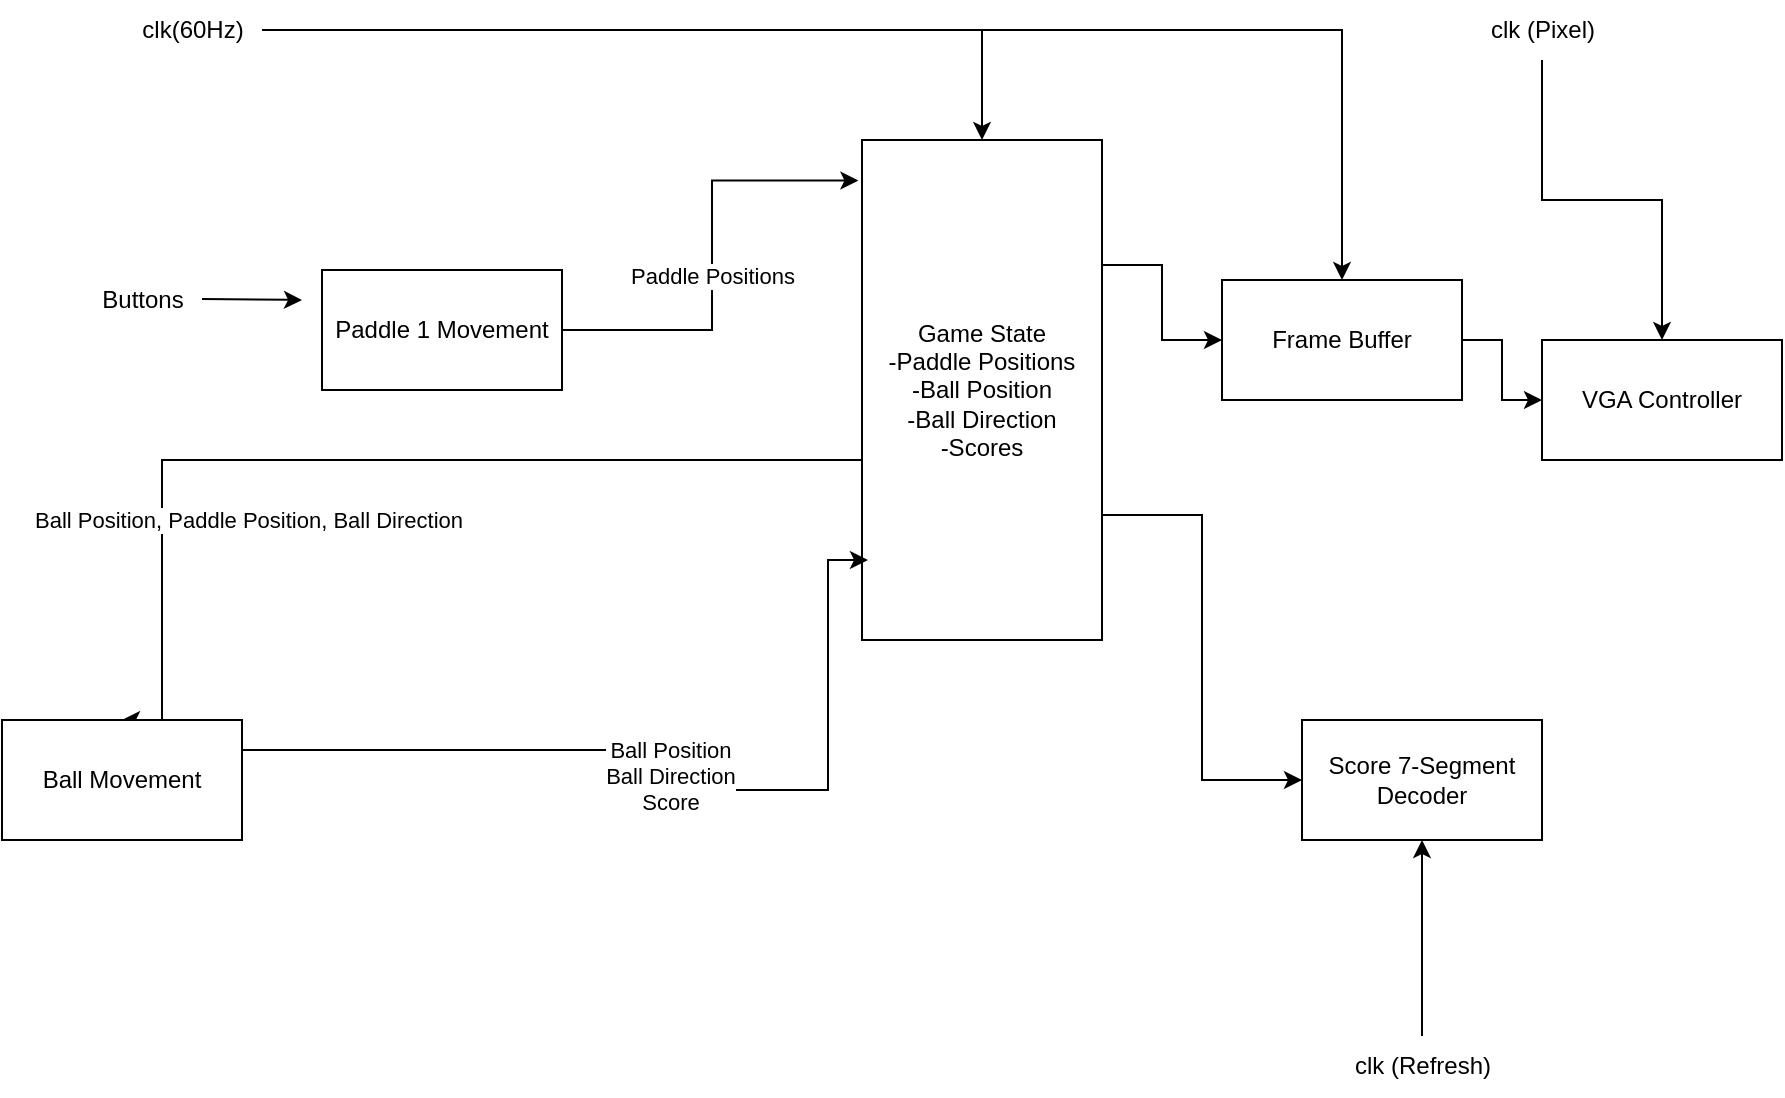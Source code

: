 <mxfile version="24.9.1">
  <diagram name="Page-1" id="9zEPuBYHzLMfpYoP8tei">
    <mxGraphModel dx="2187" dy="676" grid="1" gridSize="10" guides="1" tooltips="1" connect="1" arrows="1" fold="1" page="1" pageScale="1" pageWidth="850" pageHeight="1100" math="0" shadow="0">
      <root>
        <mxCell id="0" />
        <mxCell id="1" parent="0" />
        <mxCell id="PjGVX1B-gfmGvaNTaWBH-12" style="edgeStyle=orthogonalEdgeStyle;rounded=0;orthogonalLoop=1;jettySize=auto;html=1;exitX=0;exitY=0.75;exitDx=0;exitDy=0;entryX=0.5;entryY=0;entryDx=0;entryDy=0;" parent="1" source="8NGVP5KOTLm1defEfAbh-1" target="8NGVP5KOTLm1defEfAbh-3" edge="1">
          <mxGeometry relative="1" as="geometry">
            <Array as="points">
              <mxPoint x="400" y="310" />
              <mxPoint x="50" y="310" />
            </Array>
          </mxGeometry>
        </mxCell>
        <mxCell id="PjGVX1B-gfmGvaNTaWBH-13" value="Ball Position, Paddle Position, Ball Direction" style="edgeLabel;html=1;align=center;verticalAlign=middle;resizable=0;points=[];" parent="PjGVX1B-gfmGvaNTaWBH-12" vertex="1" connectable="0">
          <mxGeometry x="0.248" y="-1" relative="1" as="geometry">
            <mxPoint x="-6" y="31" as="offset" />
          </mxGeometry>
        </mxCell>
        <mxCell id="PjGVX1B-gfmGvaNTaWBH-19" style="edgeStyle=orthogonalEdgeStyle;rounded=0;orthogonalLoop=1;jettySize=auto;html=1;exitX=1;exitY=0.25;exitDx=0;exitDy=0;entryX=0;entryY=0.5;entryDx=0;entryDy=0;" parent="1" source="8NGVP5KOTLm1defEfAbh-1" target="PjGVX1B-gfmGvaNTaWBH-3" edge="1">
          <mxGeometry relative="1" as="geometry" />
        </mxCell>
        <mxCell id="PjGVX1B-gfmGvaNTaWBH-21" style="edgeStyle=orthogonalEdgeStyle;rounded=0;orthogonalLoop=1;jettySize=auto;html=1;exitX=1;exitY=0.75;exitDx=0;exitDy=0;entryX=0;entryY=0.5;entryDx=0;entryDy=0;" parent="1" source="8NGVP5KOTLm1defEfAbh-1" target="8NGVP5KOTLm1defEfAbh-5" edge="1">
          <mxGeometry relative="1" as="geometry" />
        </mxCell>
        <mxCell id="8NGVP5KOTLm1defEfAbh-1" value="Game State&lt;div&gt;-Paddle Positions&lt;/div&gt;&lt;div&gt;-Ball Position&lt;/div&gt;&lt;div&gt;-Ball Direction&lt;/div&gt;&lt;div&gt;-Scores&lt;/div&gt;" style="rounded=0;whiteSpace=wrap;html=1;" parent="1" vertex="1">
          <mxGeometry x="400" y="150" width="120" height="250" as="geometry" />
        </mxCell>
        <mxCell id="8NGVP5KOTLm1defEfAbh-2" value="Paddle 1 Movement" style="rounded=0;whiteSpace=wrap;html=1;" parent="1" vertex="1">
          <mxGeometry x="130" y="215" width="120" height="60" as="geometry" />
        </mxCell>
        <mxCell id="8NGVP5KOTLm1defEfAbh-3" value="Ball Movement" style="whiteSpace=wrap;html=1;" parent="1" vertex="1">
          <mxGeometry x="-30" y="440" width="120" height="60" as="geometry" />
        </mxCell>
        <mxCell id="8NGVP5KOTLm1defEfAbh-4" value="VGA Controller" style="whiteSpace=wrap;html=1;" parent="1" vertex="1">
          <mxGeometry x="740" y="250" width="120" height="60" as="geometry" />
        </mxCell>
        <mxCell id="8NGVP5KOTLm1defEfAbh-5" value="Score 7-Segment Decoder" style="whiteSpace=wrap;html=1;" parent="1" vertex="1">
          <mxGeometry x="620" y="440" width="120" height="60" as="geometry" />
        </mxCell>
        <mxCell id="PjGVX1B-gfmGvaNTaWBH-1" value="" style="endArrow=classic;html=1;rounded=0;" parent="1" edge="1">
          <mxGeometry width="50" height="50" relative="1" as="geometry">
            <mxPoint x="70" y="229.5" as="sourcePoint" />
            <mxPoint x="120" y="230" as="targetPoint" />
          </mxGeometry>
        </mxCell>
        <mxCell id="PjGVX1B-gfmGvaNTaWBH-2" value="Buttons" style="text;html=1;align=center;verticalAlign=middle;resizable=0;points=[];autosize=1;strokeColor=none;fillColor=none;" parent="1" vertex="1">
          <mxGeometry x="10" y="215" width="60" height="30" as="geometry" />
        </mxCell>
        <mxCell id="PjGVX1B-gfmGvaNTaWBH-20" style="edgeStyle=orthogonalEdgeStyle;rounded=0;orthogonalLoop=1;jettySize=auto;html=1;exitX=1;exitY=0.5;exitDx=0;exitDy=0;" parent="1" source="PjGVX1B-gfmGvaNTaWBH-3" target="8NGVP5KOTLm1defEfAbh-4" edge="1">
          <mxGeometry relative="1" as="geometry" />
        </mxCell>
        <mxCell id="PjGVX1B-gfmGvaNTaWBH-3" value="Frame Buffer" style="whiteSpace=wrap;html=1;" parent="1" vertex="1">
          <mxGeometry x="580" y="220" width="120" height="60" as="geometry" />
        </mxCell>
        <mxCell id="PjGVX1B-gfmGvaNTaWBH-8" style="edgeStyle=orthogonalEdgeStyle;rounded=0;orthogonalLoop=1;jettySize=auto;html=1;exitX=1;exitY=0.5;exitDx=0;exitDy=0;entryX=-0.015;entryY=0.081;entryDx=0;entryDy=0;entryPerimeter=0;" parent="1" source="8NGVP5KOTLm1defEfAbh-2" target="8NGVP5KOTLm1defEfAbh-1" edge="1">
          <mxGeometry relative="1" as="geometry">
            <mxPoint x="390" y="210" as="targetPoint" />
          </mxGeometry>
        </mxCell>
        <mxCell id="PjGVX1B-gfmGvaNTaWBH-9" value="Paddle Positions" style="edgeLabel;html=1;align=center;verticalAlign=middle;resizable=0;points=[];" parent="PjGVX1B-gfmGvaNTaWBH-8" vertex="1" connectable="0">
          <mxGeometry x="-0.079" relative="1" as="geometry">
            <mxPoint as="offset" />
          </mxGeometry>
        </mxCell>
        <mxCell id="PjGVX1B-gfmGvaNTaWBH-14" style="edgeStyle=orthogonalEdgeStyle;rounded=0;orthogonalLoop=1;jettySize=auto;html=1;exitX=1;exitY=0.5;exitDx=0;exitDy=0;entryX=0.025;entryY=0.9;entryDx=0;entryDy=0;entryPerimeter=0;" parent="1" edge="1">
          <mxGeometry relative="1" as="geometry">
            <mxPoint x="90" y="455" as="sourcePoint" />
            <mxPoint x="403" y="360" as="targetPoint" />
            <Array as="points">
              <mxPoint x="300" y="455" />
              <mxPoint x="300" y="475" />
              <mxPoint x="383" y="475" />
              <mxPoint x="383" y="360" />
            </Array>
          </mxGeometry>
        </mxCell>
        <mxCell id="PjGVX1B-gfmGvaNTaWBH-17" value="Ball Position&lt;div&gt;Ball Direction&lt;/div&gt;&lt;div&gt;Score&lt;/div&gt;" style="edgeLabel;html=1;align=center;verticalAlign=middle;resizable=0;points=[];" parent="PjGVX1B-gfmGvaNTaWBH-14" vertex="1" connectable="0">
          <mxGeometry x="-0.006" y="4" relative="1" as="geometry">
            <mxPoint as="offset" />
          </mxGeometry>
        </mxCell>
        <mxCell id="PjGVX1B-gfmGvaNTaWBH-23" style="edgeStyle=orthogonalEdgeStyle;rounded=0;orthogonalLoop=1;jettySize=auto;html=1;entryX=0.5;entryY=0;entryDx=0;entryDy=0;" parent="1" source="PjGVX1B-gfmGvaNTaWBH-22" target="8NGVP5KOTLm1defEfAbh-1" edge="1">
          <mxGeometry relative="1" as="geometry" />
        </mxCell>
        <mxCell id="PjGVX1B-gfmGvaNTaWBH-26" style="edgeStyle=orthogonalEdgeStyle;rounded=0;orthogonalLoop=1;jettySize=auto;html=1;" parent="1" source="PjGVX1B-gfmGvaNTaWBH-22" target="PjGVX1B-gfmGvaNTaWBH-3" edge="1">
          <mxGeometry relative="1" as="geometry" />
        </mxCell>
        <mxCell id="PjGVX1B-gfmGvaNTaWBH-22" value="clk(60Hz)" style="text;html=1;align=center;verticalAlign=middle;resizable=0;points=[];autosize=1;strokeColor=none;fillColor=none;" parent="1" vertex="1">
          <mxGeometry x="30" y="80" width="70" height="30" as="geometry" />
        </mxCell>
        <mxCell id="PjGVX1B-gfmGvaNTaWBH-27" style="edgeStyle=orthogonalEdgeStyle;rounded=0;orthogonalLoop=1;jettySize=auto;html=1;entryX=0.5;entryY=0;entryDx=0;entryDy=0;" parent="1" source="PjGVX1B-gfmGvaNTaWBH-24" target="8NGVP5KOTLm1defEfAbh-4" edge="1">
          <mxGeometry relative="1" as="geometry" />
        </mxCell>
        <mxCell id="PjGVX1B-gfmGvaNTaWBH-24" value="clk (Pixel)" style="text;html=1;align=center;verticalAlign=middle;resizable=0;points=[];autosize=1;strokeColor=none;fillColor=none;" parent="1" vertex="1">
          <mxGeometry x="700" y="80" width="80" height="30" as="geometry" />
        </mxCell>
        <mxCell id="PjGVX1B-gfmGvaNTaWBH-29" style="edgeStyle=orthogonalEdgeStyle;rounded=0;orthogonalLoop=1;jettySize=auto;html=1;entryX=0.5;entryY=1;entryDx=0;entryDy=0;" parent="1" source="PjGVX1B-gfmGvaNTaWBH-28" target="8NGVP5KOTLm1defEfAbh-5" edge="1">
          <mxGeometry relative="1" as="geometry" />
        </mxCell>
        <mxCell id="PjGVX1B-gfmGvaNTaWBH-28" value="clk (Refresh)" style="text;html=1;align=center;verticalAlign=middle;resizable=0;points=[];autosize=1;strokeColor=none;fillColor=none;" parent="1" vertex="1">
          <mxGeometry x="635" y="598" width="90" height="30" as="geometry" />
        </mxCell>
      </root>
    </mxGraphModel>
  </diagram>
</mxfile>
